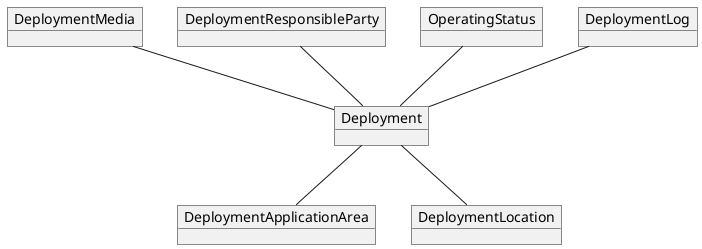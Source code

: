 @startuml
Object Deployment
Object DeploymentMedia
Object DeploymentResponsibleParty
Object DeploymentApplicationArea
Object DeploymentLocation
Object OperatingStatus
Object DeploymentLog

Deployment -- DeploymentApplicationArea
Deployment -- DeploymentLocation
OperatingStatus -- Deployment
DeploymentResponsibleParty -- Deployment
DeploymentMedia -- Deployment
DeploymentLog -- Deployment
@enduml
